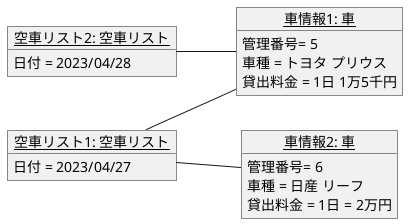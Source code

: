@startuml 図3-6_オブジェクト図
left to right direction
object "<u>空車リスト2: 空車リスト</u>" as k2 {
日付 = 2023/04/28
}
object "<u>空車リスト1: 空車リスト</u>" as k1 {
日付 = 2023/04/27
}
object "<u>車情報1: 車</u>" as car1 {
管理番号= 5
車種 = トヨタ プリウス
貸出料金 = 1日 1万5千円
}
object "<u>車情報2: 車</u>" as car2 {
管理番号= 6
車種 = 日産 リーフ
貸出料金 = 1日 = 2万円
}
k1 -- car1
k1 -- car2
k2 -- car1
@enduml
